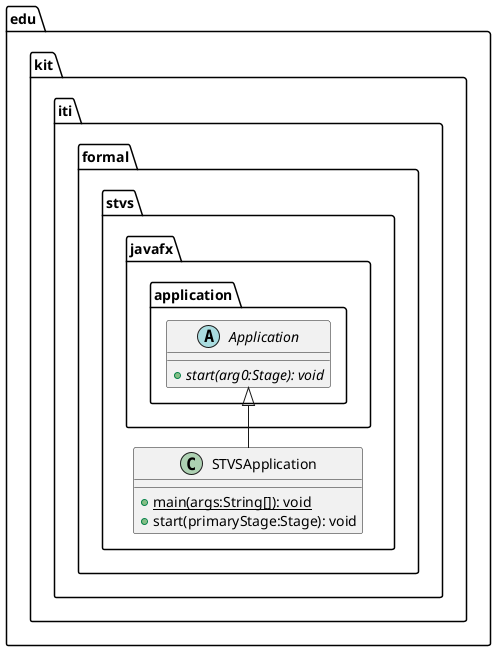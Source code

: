 @startuml

    namespace edu.kit.iti.formal.stvs {

        class STVSApplication {
            {static} +main(args:String[]): void
            +start(primaryStage:Stage): void
        }

        abstract class javafx.application.Application {
            {abstract} +start(arg0:Stage): void
        }
        javafx.application.Application <|-- STVSApplication

    }

@enduml
